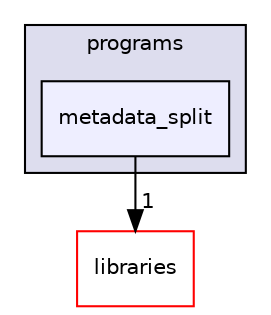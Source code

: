 digraph "xmipp/applications/programs/metadata_split" {
  compound=true
  node [ fontsize="10", fontname="Helvetica"];
  edge [ labelfontsize="10", labelfontname="Helvetica"];
  subgraph clusterdir_592b16dc4070b933e5655da2b0d20bbb {
    graph [ bgcolor="#ddddee", pencolor="black", label="programs" fontname="Helvetica", fontsize="10", URL="dir_592b16dc4070b933e5655da2b0d20bbb.html"]
  dir_cc341baae28843da31e513d33fb7f425 [shape=box, label="metadata_split", style="filled", fillcolor="#eeeeff", pencolor="black", URL="dir_cc341baae28843da31e513d33fb7f425.html"];
  }
  dir_29dba3f3840f20df3b04d1972e99046b [shape=box label="libraries" fillcolor="white" style="filled" color="red" URL="dir_29dba3f3840f20df3b04d1972e99046b.html"];
  dir_cc341baae28843da31e513d33fb7f425->dir_29dba3f3840f20df3b04d1972e99046b [headlabel="1", labeldistance=1.5 headhref="dir_000099_000086.html"];
}
